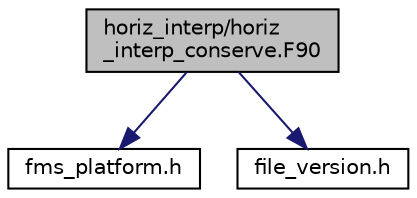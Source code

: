 digraph "horiz_interp/horiz_interp_conserve.F90"
{
 // INTERACTIVE_SVG=YES
 // LATEX_PDF_SIZE
  edge [fontname="Helvetica",fontsize="10",labelfontname="Helvetica",labelfontsize="10"];
  node [fontname="Helvetica",fontsize="10",shape=record];
  Node1 [label="horiz_interp/horiz\l_interp_conserve.F90",height=0.2,width=0.4,color="black", fillcolor="grey75", style="filled", fontcolor="black",tooltip="File for horiz_interp_conserve_mod."];
  Node1 -> Node2 [color="midnightblue",fontsize="10",style="solid",fontname="Helvetica"];
  Node2 [label="fms_platform.h",height=0.2,width=0.4,color="black", fillcolor="white", style="filled",URL="$fms__platform_8h_source.html",tooltip=" "];
  Node1 -> Node3 [color="midnightblue",fontsize="10",style="solid",fontname="Helvetica"];
  Node3 [label="file_version.h",height=0.2,width=0.4,color="black", fillcolor="white", style="filled",URL="$file__version_8h_source.html",tooltip=" "];
}
